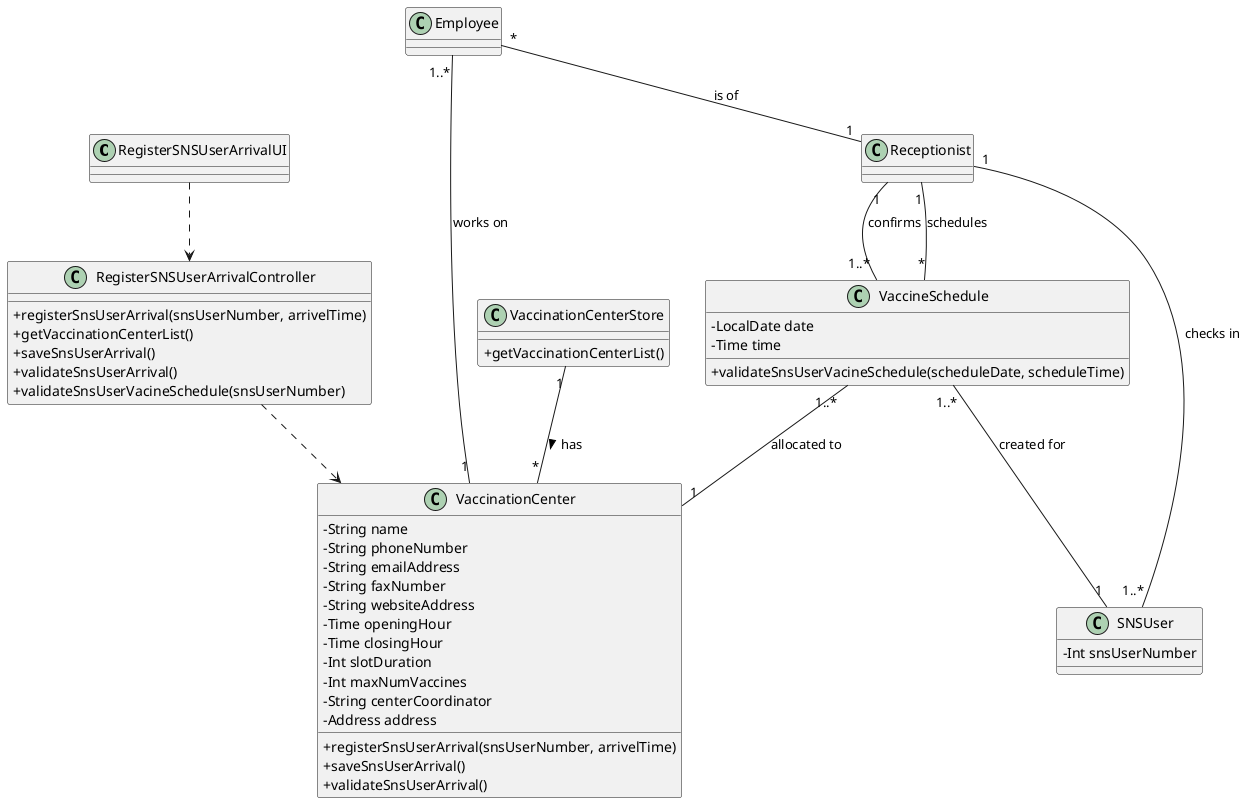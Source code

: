 @startuml US04_CD
skinparam classAttributeIconSize 0

class RegisterSNSUserArrivalUI {
  
}

class RegisterSNSUserArrivalController {
  +registerSnsUserArrival(snsUserNumber, arrivelTime)
  +getVaccinationCenterList()
  +saveSnsUserArrival()
  +validateSnsUserArrival()
  +validateSnsUserVacineSchedule(snsUserNumber)
}

class SNSUser {
    -Int snsUserNumber
}

class VaccinationCenter {
    -String name
    -String phoneNumber
    -String emailAddress
    -String faxNumber
    -String websiteAddress
    -Time openingHour
    -Time closingHour
    -Int slotDuration
    -Int maxNumVaccines
    -String centerCoordinator
    -Address address
    +registerSnsUserArrival(snsUserNumber, arrivelTime)
    +saveSnsUserArrival()
    +validateSnsUserArrival()
}

class Employee {

}

class Receptionist {

}

Class VaccinationCenterStore{
    +getVaccinationCenterList()
}

class VaccineSchedule {
    -LocalDate date
    -Time time
    +validateSnsUserVacineSchedule(scheduleDate, scheduleTime)
}

RegisterSNSUserArrivalUI ..> RegisterSNSUserArrivalController
RegisterSNSUserArrivalController ..> VaccinationCenter

VaccinationCenterStore "1" -- "*" VaccinationCenter : has >

Employee "*" -- "1" Receptionist : is of
Employee "1..*" -- "1" VaccinationCenter : works on
Receptionist "1" -- "1..*" SNSUser : checks in
Receptionist "1" -- "1..*" VaccineSchedule : confirms 
Receptionist "1" -- "*" VaccineSchedule : schedules 
VaccineSchedule "1..*" -- "1" SNSUser :  created for 
VaccineSchedule "1..*" -- "1" VaccinationCenter :  allocated to 

@enduml
